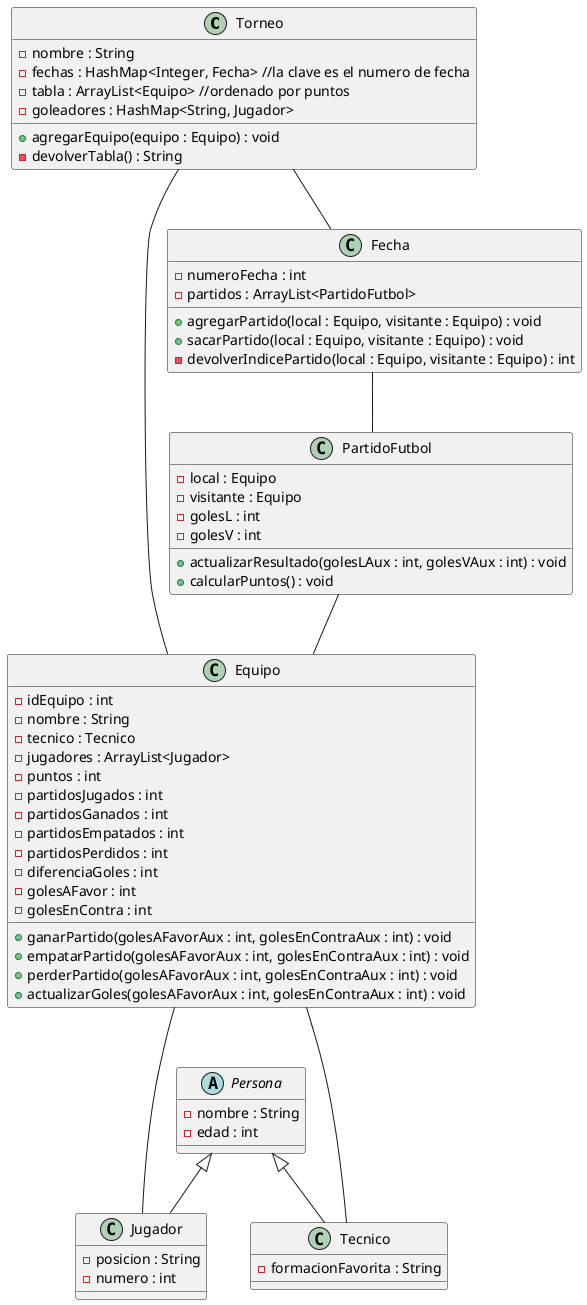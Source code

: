 @startuml
Torneo -- Equipo
Torneo -- Fecha
Fecha -- PartidoFutbol
PartidoFutbol -- Equipo
Equipo --- Jugador
Equipo --- Tecnico
class Torneo {
    - nombre : String
    - fechas : HashMap<Integer, Fecha> //la clave es el numero de fecha
    - tabla : ArrayList<Equipo> //ordenado por puntos
    - goleadores : HashMap<String, Jugador>
    + agregarEquipo(equipo : Equipo) : void
    - devolverTabla() : String
}
class Fecha {
    - numeroFecha : int
    - partidos : ArrayList<PartidoFutbol>
    + agregarPartido(local : Equipo, visitante : Equipo) : void
    + sacarPartido(local : Equipo, visitante : Equipo) : void
    - devolverIndicePartido(local : Equipo, visitante : Equipo) : int
}
class PartidoFutbol {
    - local : Equipo
    - visitante : Equipo
    - golesL : int
    - golesV : int
    + actualizarResultado(golesLAux : int, golesVAux : int) : void
    + calcularPuntos() : void
}
class Equipo {
    - idEquipo : int
    - nombre : String
    - tecnico : Tecnico
    - jugadores : ArrayList<Jugador>
    - puntos : int
    - partidosJugados : int
    - partidosGanados : int
    - partidosEmpatados : int
    - partidosPerdidos : int
    - diferenciaGoles : int
    - golesAFavor : int
    - golesEnContra : int
    + ganarPartido(golesAFavorAux : int, golesEnContraAux : int) : void
    + empatarPartido(golesAFavorAux : int, golesEnContraAux : int) : void
    + perderPartido(golesAFavorAux : int, golesEnContraAux : int) : void
    + actualizarGoles(golesAFavorAux : int, golesEnContraAux : int) : void
}
abstract class Persona {
    - nombre : String
    - edad : int
}
class Jugador extends Persona {
    - posicion : String
    - numero : int
}
class Tecnico extends Persona {
    - formacionFavorita : String
}
@enduml
